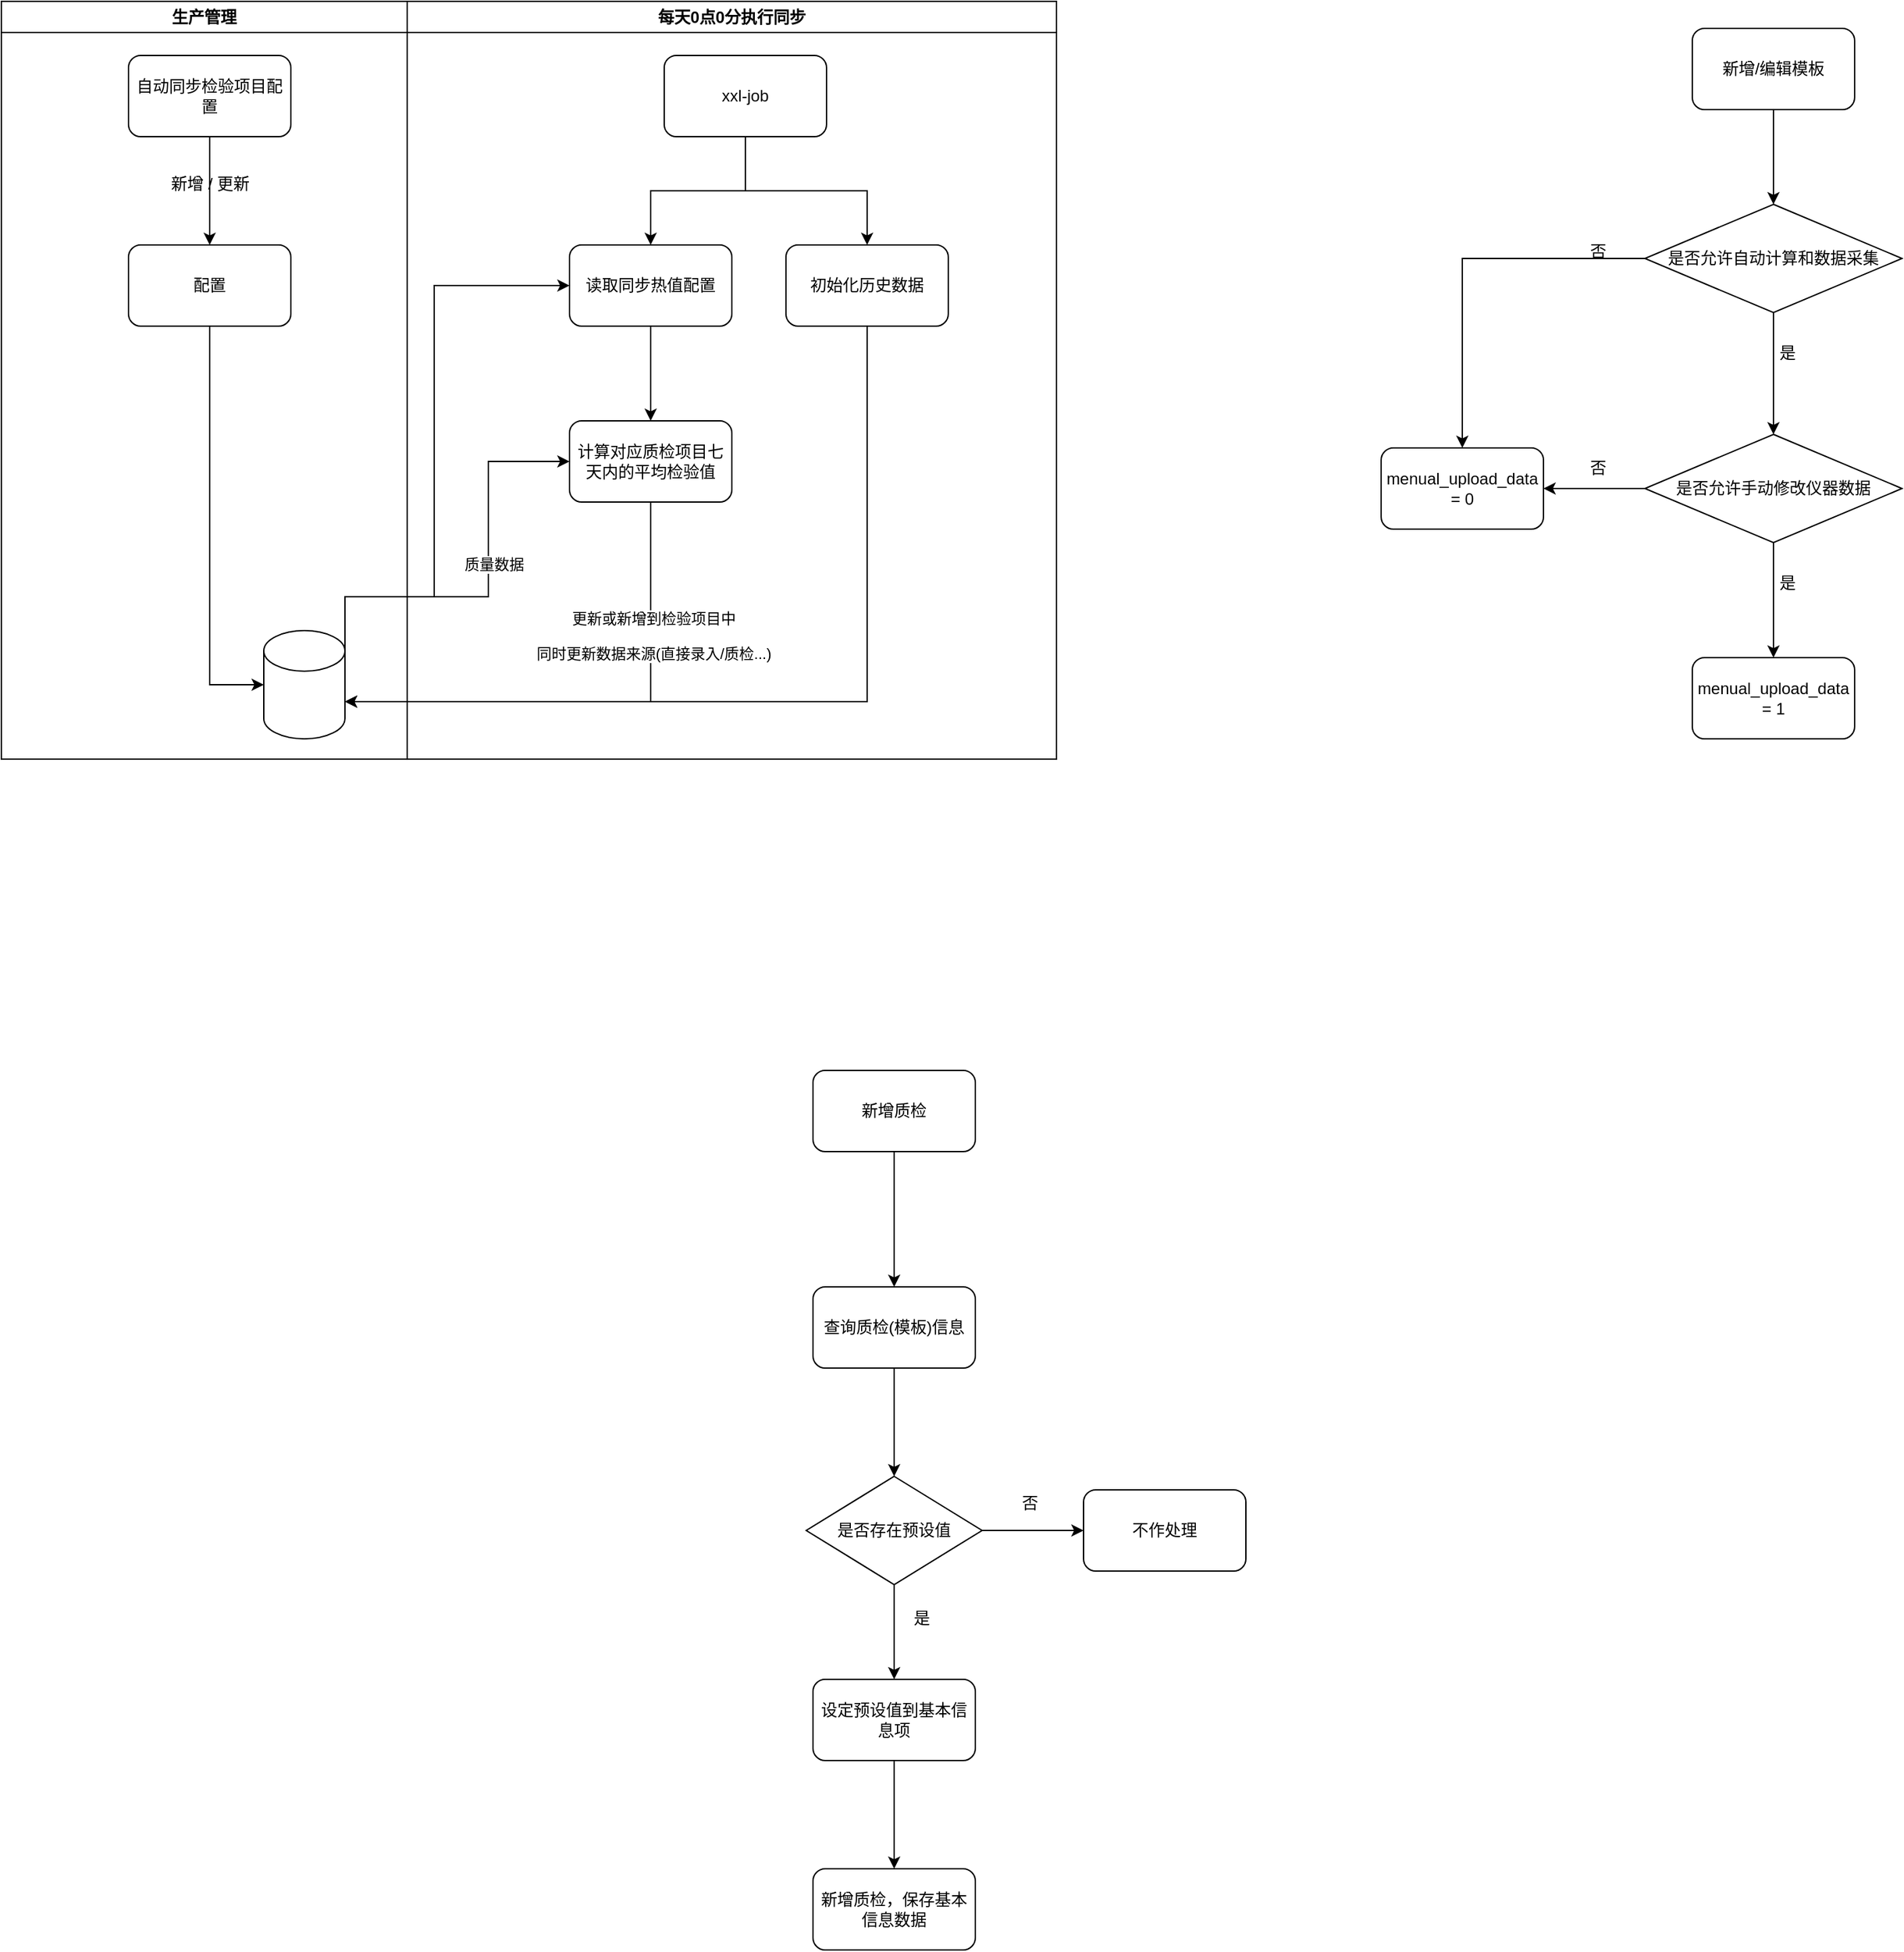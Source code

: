<mxfile version="20.8.1" type="github">
  <diagram id="Lrq_B5cbt0-HYkro8u6f" name="第 1 页">
    <mxGraphModel dx="1434" dy="788" grid="1" gridSize="10" guides="1" tooltips="1" connect="1" arrows="1" fold="1" page="1" pageScale="1" pageWidth="827" pageHeight="1169" math="0" shadow="0">
      <root>
        <mxCell id="0" />
        <mxCell id="1" parent="0" />
        <mxCell id="pyB7yYGDKb-wKmbRGgdC-3" style="edgeStyle=orthogonalEdgeStyle;rounded=0;orthogonalLoop=1;jettySize=auto;html=1;exitX=0.5;exitY=1;exitDx=0;exitDy=0;" parent="1" source="pyB7yYGDKb-wKmbRGgdC-1" target="pyB7yYGDKb-wKmbRGgdC-2" edge="1">
          <mxGeometry relative="1" as="geometry" />
        </mxCell>
        <mxCell id="pyB7yYGDKb-wKmbRGgdC-1" value="自动同步检验项目配置" style="rounded=1;whiteSpace=wrap;html=1;" parent="1" vertex="1">
          <mxGeometry x="214" y="80" width="120" height="60" as="geometry" />
        </mxCell>
        <mxCell id="pyB7yYGDKb-wKmbRGgdC-23" style="edgeStyle=orthogonalEdgeStyle;rounded=0;orthogonalLoop=1;jettySize=auto;html=1;exitX=0.5;exitY=1;exitDx=0;exitDy=0;entryX=0;entryY=0.5;entryDx=0;entryDy=0;entryPerimeter=0;" parent="1" source="pyB7yYGDKb-wKmbRGgdC-2" target="pyB7yYGDKb-wKmbRGgdC-19" edge="1">
          <mxGeometry relative="1" as="geometry">
            <mxPoint x="274" y="400" as="targetPoint" />
          </mxGeometry>
        </mxCell>
        <mxCell id="pyB7yYGDKb-wKmbRGgdC-2" value="配置" style="rounded=1;whiteSpace=wrap;html=1;" parent="1" vertex="1">
          <mxGeometry x="214" y="220" width="120" height="60" as="geometry" />
        </mxCell>
        <mxCell id="pyB7yYGDKb-wKmbRGgdC-5" value="生产管理" style="swimlane;whiteSpace=wrap;html=1;" parent="1" vertex="1">
          <mxGeometry x="120" y="40" width="300" height="560" as="geometry" />
        </mxCell>
        <mxCell id="pyB7yYGDKb-wKmbRGgdC-4" value="新增 / 更新" style="text;html=1;align=center;verticalAlign=middle;resizable=0;points=[];autosize=1;strokeColor=none;fillColor=none;" parent="pyB7yYGDKb-wKmbRGgdC-5" vertex="1">
          <mxGeometry x="114" y="120" width="80" height="30" as="geometry" />
        </mxCell>
        <mxCell id="pyB7yYGDKb-wKmbRGgdC-19" value="" style="shape=cylinder3;whiteSpace=wrap;html=1;boundedLbl=1;backgroundOutline=1;size=15;" parent="pyB7yYGDKb-wKmbRGgdC-5" vertex="1">
          <mxGeometry x="194" y="465" width="60" height="80" as="geometry" />
        </mxCell>
        <mxCell id="pyB7yYGDKb-wKmbRGgdC-7" value="每天0点0分执行同步" style="swimlane;whiteSpace=wrap;html=1;" parent="1" vertex="1">
          <mxGeometry x="420" y="40" width="480" height="560" as="geometry" />
        </mxCell>
        <mxCell id="pyB7yYGDKb-wKmbRGgdC-10" style="edgeStyle=orthogonalEdgeStyle;rounded=0;orthogonalLoop=1;jettySize=auto;html=1;exitX=0.5;exitY=1;exitDx=0;exitDy=0;" parent="pyB7yYGDKb-wKmbRGgdC-7" source="pyB7yYGDKb-wKmbRGgdC-8" target="pyB7yYGDKb-wKmbRGgdC-9" edge="1">
          <mxGeometry relative="1" as="geometry" />
        </mxCell>
        <mxCell id="tEg51klJAjaPQR_yCbt4-2" style="edgeStyle=orthogonalEdgeStyle;rounded=0;orthogonalLoop=1;jettySize=auto;html=1;exitX=0.5;exitY=1;exitDx=0;exitDy=0;" parent="pyB7yYGDKb-wKmbRGgdC-7" source="pyB7yYGDKb-wKmbRGgdC-8" target="tEg51klJAjaPQR_yCbt4-1" edge="1">
          <mxGeometry relative="1" as="geometry" />
        </mxCell>
        <mxCell id="pyB7yYGDKb-wKmbRGgdC-8" value="xxl-job" style="rounded=1;whiteSpace=wrap;html=1;" parent="pyB7yYGDKb-wKmbRGgdC-7" vertex="1">
          <mxGeometry x="190" y="40" width="120" height="60" as="geometry" />
        </mxCell>
        <mxCell id="pyB7yYGDKb-wKmbRGgdC-27" style="edgeStyle=orthogonalEdgeStyle;rounded=0;orthogonalLoop=1;jettySize=auto;html=1;exitX=0.5;exitY=1;exitDx=0;exitDy=0;" parent="pyB7yYGDKb-wKmbRGgdC-7" source="pyB7yYGDKb-wKmbRGgdC-9" target="pyB7yYGDKb-wKmbRGgdC-26" edge="1">
          <mxGeometry relative="1" as="geometry" />
        </mxCell>
        <mxCell id="pyB7yYGDKb-wKmbRGgdC-9" value="读取同步热值配置" style="rounded=1;whiteSpace=wrap;html=1;" parent="pyB7yYGDKb-wKmbRGgdC-7" vertex="1">
          <mxGeometry x="120" y="180" width="120" height="60" as="geometry" />
        </mxCell>
        <mxCell id="pyB7yYGDKb-wKmbRGgdC-26" value="计算对应质检项目七天内的平均检验值" style="rounded=1;whiteSpace=wrap;html=1;" parent="pyB7yYGDKb-wKmbRGgdC-7" vertex="1">
          <mxGeometry x="120" y="310" width="120" height="60" as="geometry" />
        </mxCell>
        <mxCell id="tEg51klJAjaPQR_yCbt4-1" value="初始化历史数据" style="rounded=1;whiteSpace=wrap;html=1;" parent="pyB7yYGDKb-wKmbRGgdC-7" vertex="1">
          <mxGeometry x="280" y="180" width="120" height="60" as="geometry" />
        </mxCell>
        <mxCell id="pyB7yYGDKb-wKmbRGgdC-25" style="edgeStyle=orthogonalEdgeStyle;rounded=0;orthogonalLoop=1;jettySize=auto;html=1;exitX=1;exitY=0.5;exitDx=0;exitDy=0;exitPerimeter=0;entryX=0;entryY=0.5;entryDx=0;entryDy=0;" parent="1" source="pyB7yYGDKb-wKmbRGgdC-19" target="pyB7yYGDKb-wKmbRGgdC-9" edge="1">
          <mxGeometry relative="1" as="geometry">
            <Array as="points">
              <mxPoint x="440" y="480" />
              <mxPoint x="440" y="250" />
            </Array>
          </mxGeometry>
        </mxCell>
        <mxCell id="pyB7yYGDKb-wKmbRGgdC-29" style="edgeStyle=orthogonalEdgeStyle;rounded=0;orthogonalLoop=1;jettySize=auto;html=1;exitX=1;exitY=0.5;exitDx=0;exitDy=0;exitPerimeter=0;entryX=0;entryY=0.5;entryDx=0;entryDy=0;" parent="1" source="pyB7yYGDKb-wKmbRGgdC-19" target="pyB7yYGDKb-wKmbRGgdC-26" edge="1">
          <mxGeometry relative="1" as="geometry">
            <Array as="points">
              <mxPoint x="480" y="480" />
              <mxPoint x="480" y="380" />
            </Array>
          </mxGeometry>
        </mxCell>
        <mxCell id="pyB7yYGDKb-wKmbRGgdC-30" value="质量数据" style="edgeLabel;html=1;align=center;verticalAlign=middle;resizable=0;points=[];" parent="pyB7yYGDKb-wKmbRGgdC-29" vertex="1" connectable="0">
          <mxGeometry x="0.177" y="-4" relative="1" as="geometry">
            <mxPoint as="offset" />
          </mxGeometry>
        </mxCell>
        <mxCell id="pyB7yYGDKb-wKmbRGgdC-31" style="edgeStyle=orthogonalEdgeStyle;rounded=0;orthogonalLoop=1;jettySize=auto;html=1;exitX=0.5;exitY=1;exitDx=0;exitDy=0;entryX=1;entryY=0;entryDx=0;entryDy=52.5;entryPerimeter=0;" parent="1" source="pyB7yYGDKb-wKmbRGgdC-26" target="pyB7yYGDKb-wKmbRGgdC-19" edge="1">
          <mxGeometry relative="1" as="geometry" />
        </mxCell>
        <mxCell id="pyB7yYGDKb-wKmbRGgdC-32" value="更新或新增到检验项目中&lt;br&gt;&lt;br&gt;同时更新数据来源(直接录入/质检...)" style="edgeLabel;html=1;align=center;verticalAlign=middle;resizable=0;points=[];" parent="pyB7yYGDKb-wKmbRGgdC-31" vertex="1" connectable="0">
          <mxGeometry x="-0.47" y="2" relative="1" as="geometry">
            <mxPoint as="offset" />
          </mxGeometry>
        </mxCell>
        <mxCell id="tEg51klJAjaPQR_yCbt4-3" style="edgeStyle=orthogonalEdgeStyle;rounded=0;orthogonalLoop=1;jettySize=auto;html=1;exitX=0.5;exitY=1;exitDx=0;exitDy=0;entryX=1;entryY=0;entryDx=0;entryDy=52.5;entryPerimeter=0;" parent="1" source="tEg51klJAjaPQR_yCbt4-1" target="pyB7yYGDKb-wKmbRGgdC-19" edge="1">
          <mxGeometry relative="1" as="geometry" />
        </mxCell>
        <mxCell id="qSDv0EfFN12tLr0Cmj8l-4" style="edgeStyle=orthogonalEdgeStyle;rounded=0;orthogonalLoop=1;jettySize=auto;html=1;exitX=0.5;exitY=1;exitDx=0;exitDy=0;entryX=0.5;entryY=0;entryDx=0;entryDy=0;" parent="1" source="qSDv0EfFN12tLr0Cmj8l-1" target="qSDv0EfFN12tLr0Cmj8l-3" edge="1">
          <mxGeometry relative="1" as="geometry" />
        </mxCell>
        <mxCell id="qSDv0EfFN12tLr0Cmj8l-1" value="新增质检" style="rounded=1;whiteSpace=wrap;html=1;" parent="1" vertex="1">
          <mxGeometry x="720" y="830" width="120" height="60" as="geometry" />
        </mxCell>
        <mxCell id="qSDv0EfFN12tLr0Cmj8l-6" style="edgeStyle=orthogonalEdgeStyle;rounded=0;orthogonalLoop=1;jettySize=auto;html=1;exitX=0.5;exitY=1;exitDx=0;exitDy=0;entryX=0.5;entryY=0;entryDx=0;entryDy=0;" parent="1" source="qSDv0EfFN12tLr0Cmj8l-3" target="qSDv0EfFN12tLr0Cmj8l-5" edge="1">
          <mxGeometry relative="1" as="geometry" />
        </mxCell>
        <mxCell id="qSDv0EfFN12tLr0Cmj8l-3" value="查询质检(模板)信息" style="rounded=1;whiteSpace=wrap;html=1;" parent="1" vertex="1">
          <mxGeometry x="720" y="990" width="120" height="60" as="geometry" />
        </mxCell>
        <mxCell id="qSDv0EfFN12tLr0Cmj8l-10" style="edgeStyle=orthogonalEdgeStyle;rounded=0;orthogonalLoop=1;jettySize=auto;html=1;exitX=0.5;exitY=1;exitDx=0;exitDy=0;entryX=0.5;entryY=0;entryDx=0;entryDy=0;" parent="1" source="qSDv0EfFN12tLr0Cmj8l-5" target="qSDv0EfFN12tLr0Cmj8l-9" edge="1">
          <mxGeometry relative="1" as="geometry" />
        </mxCell>
        <mxCell id="qSDv0EfFN12tLr0Cmj8l-12" style="edgeStyle=orthogonalEdgeStyle;rounded=0;orthogonalLoop=1;jettySize=auto;html=1;exitX=1;exitY=0.5;exitDx=0;exitDy=0;entryX=0;entryY=0.5;entryDx=0;entryDy=0;" parent="1" source="qSDv0EfFN12tLr0Cmj8l-5" target="qSDv0EfFN12tLr0Cmj8l-11" edge="1">
          <mxGeometry relative="1" as="geometry" />
        </mxCell>
        <mxCell id="qSDv0EfFN12tLr0Cmj8l-5" value="是否存在预设值" style="rhombus;whiteSpace=wrap;html=1;" parent="1" vertex="1">
          <mxGeometry x="715" y="1130" width="130" height="80" as="geometry" />
        </mxCell>
        <mxCell id="qSDv0EfFN12tLr0Cmj8l-16" style="edgeStyle=orthogonalEdgeStyle;rounded=0;orthogonalLoop=1;jettySize=auto;html=1;exitX=0.5;exitY=1;exitDx=0;exitDy=0;entryX=0.5;entryY=0;entryDx=0;entryDy=0;" parent="1" source="qSDv0EfFN12tLr0Cmj8l-9" target="qSDv0EfFN12tLr0Cmj8l-15" edge="1">
          <mxGeometry relative="1" as="geometry" />
        </mxCell>
        <mxCell id="qSDv0EfFN12tLr0Cmj8l-9" value="设定预设值到基本信息项" style="rounded=1;whiteSpace=wrap;html=1;" parent="1" vertex="1">
          <mxGeometry x="720" y="1280" width="120" height="60" as="geometry" />
        </mxCell>
        <mxCell id="qSDv0EfFN12tLr0Cmj8l-11" value="不作处理" style="rounded=1;whiteSpace=wrap;html=1;" parent="1" vertex="1">
          <mxGeometry x="920" y="1140" width="120" height="60" as="geometry" />
        </mxCell>
        <mxCell id="qSDv0EfFN12tLr0Cmj8l-13" value="否" style="text;html=1;align=center;verticalAlign=middle;resizable=0;points=[];autosize=1;strokeColor=none;fillColor=none;" parent="1" vertex="1">
          <mxGeometry x="860" y="1135" width="40" height="30" as="geometry" />
        </mxCell>
        <mxCell id="qSDv0EfFN12tLr0Cmj8l-14" value="是" style="text;html=1;align=center;verticalAlign=middle;resizable=0;points=[];autosize=1;strokeColor=none;fillColor=none;" parent="1" vertex="1">
          <mxGeometry x="780" y="1220" width="40" height="30" as="geometry" />
        </mxCell>
        <mxCell id="qSDv0EfFN12tLr0Cmj8l-15" value="新增质检，保存基本信息数据" style="rounded=1;whiteSpace=wrap;html=1;" parent="1" vertex="1">
          <mxGeometry x="720" y="1420" width="120" height="60" as="geometry" />
        </mxCell>
        <mxCell id="fFeaAg16XdDuVZfSWl0x-3" style="edgeStyle=orthogonalEdgeStyle;rounded=0;orthogonalLoop=1;jettySize=auto;html=1;exitX=0.5;exitY=1;exitDx=0;exitDy=0;" edge="1" parent="1" source="fFeaAg16XdDuVZfSWl0x-1" target="fFeaAg16XdDuVZfSWl0x-2">
          <mxGeometry relative="1" as="geometry" />
        </mxCell>
        <mxCell id="fFeaAg16XdDuVZfSWl0x-1" value="新增/编辑模板" style="rounded=1;whiteSpace=wrap;html=1;" vertex="1" parent="1">
          <mxGeometry x="1370" y="60" width="120" height="60" as="geometry" />
        </mxCell>
        <mxCell id="fFeaAg16XdDuVZfSWl0x-6" style="edgeStyle=orthogonalEdgeStyle;rounded=0;orthogonalLoop=1;jettySize=auto;html=1;exitX=0.5;exitY=1;exitDx=0;exitDy=0;" edge="1" parent="1" source="fFeaAg16XdDuVZfSWl0x-2" target="fFeaAg16XdDuVZfSWl0x-5">
          <mxGeometry relative="1" as="geometry" />
        </mxCell>
        <mxCell id="fFeaAg16XdDuVZfSWl0x-8" style="edgeStyle=orthogonalEdgeStyle;rounded=0;orthogonalLoop=1;jettySize=auto;html=1;exitX=0;exitY=0.5;exitDx=0;exitDy=0;entryX=0.5;entryY=0;entryDx=0;entryDy=0;" edge="1" parent="1" source="fFeaAg16XdDuVZfSWl0x-2" target="fFeaAg16XdDuVZfSWl0x-4">
          <mxGeometry relative="1" as="geometry" />
        </mxCell>
        <mxCell id="fFeaAg16XdDuVZfSWl0x-2" value="是否允许自动计算和数据采集" style="rhombus;whiteSpace=wrap;html=1;" vertex="1" parent="1">
          <mxGeometry x="1335" y="190" width="190" height="80" as="geometry" />
        </mxCell>
        <mxCell id="fFeaAg16XdDuVZfSWl0x-4" value="&lt;div class=&quot;lake-content&quot;&gt;&lt;p style=&quot;margin: 0; padding: 0; min-height: 24px&quot; class=&quot;ne-p&quot; id=&quot;uf80ff8f8&quot;&gt;&lt;span class=&quot;ne-text&quot;&gt;menual_upload_data = 0&lt;/span&gt;&lt;/p&gt;&lt;/div&gt;" style="rounded=1;whiteSpace=wrap;html=1;" vertex="1" parent="1">
          <mxGeometry x="1140" y="370" width="120" height="60" as="geometry" />
        </mxCell>
        <mxCell id="fFeaAg16XdDuVZfSWl0x-10" style="edgeStyle=orthogonalEdgeStyle;rounded=0;orthogonalLoop=1;jettySize=auto;html=1;exitX=0;exitY=0.5;exitDx=0;exitDy=0;entryX=1;entryY=0.5;entryDx=0;entryDy=0;" edge="1" parent="1" source="fFeaAg16XdDuVZfSWl0x-5" target="fFeaAg16XdDuVZfSWl0x-4">
          <mxGeometry relative="1" as="geometry" />
        </mxCell>
        <mxCell id="fFeaAg16XdDuVZfSWl0x-12" style="edgeStyle=orthogonalEdgeStyle;rounded=0;orthogonalLoop=1;jettySize=auto;html=1;exitX=0.5;exitY=1;exitDx=0;exitDy=0;entryX=0.5;entryY=0;entryDx=0;entryDy=0;" edge="1" parent="1" source="fFeaAg16XdDuVZfSWl0x-5" target="fFeaAg16XdDuVZfSWl0x-11">
          <mxGeometry relative="1" as="geometry" />
        </mxCell>
        <mxCell id="fFeaAg16XdDuVZfSWl0x-5" value="是否允许手动修改仪器数据" style="rhombus;whiteSpace=wrap;html=1;" vertex="1" parent="1">
          <mxGeometry x="1335" y="360" width="190" height="80" as="geometry" />
        </mxCell>
        <mxCell id="fFeaAg16XdDuVZfSWl0x-7" value="是" style="text;html=1;align=center;verticalAlign=middle;resizable=0;points=[];autosize=1;strokeColor=none;fillColor=none;" vertex="1" parent="1">
          <mxGeometry x="1420" y="285" width="40" height="30" as="geometry" />
        </mxCell>
        <mxCell id="fFeaAg16XdDuVZfSWl0x-9" value="否" style="text;html=1;align=center;verticalAlign=middle;resizable=0;points=[];autosize=1;strokeColor=none;fillColor=none;" vertex="1" parent="1">
          <mxGeometry x="1280" y="210" width="40" height="30" as="geometry" />
        </mxCell>
        <mxCell id="fFeaAg16XdDuVZfSWl0x-11" value="&lt;div class=&quot;lake-content&quot;&gt;&lt;p style=&quot;margin: 0; padding: 0; min-height: 24px&quot; class=&quot;ne-p&quot; id=&quot;uf80ff8f8&quot;&gt;&lt;span class=&quot;ne-text&quot;&gt;menual_upload_data = 1&lt;/span&gt;&lt;/p&gt;&lt;/div&gt;" style="rounded=1;whiteSpace=wrap;html=1;" vertex="1" parent="1">
          <mxGeometry x="1370" y="525" width="120" height="60" as="geometry" />
        </mxCell>
        <mxCell id="fFeaAg16XdDuVZfSWl0x-13" value="否" style="text;html=1;align=center;verticalAlign=middle;resizable=0;points=[];autosize=1;strokeColor=none;fillColor=none;" vertex="1" parent="1">
          <mxGeometry x="1280" y="370" width="40" height="30" as="geometry" />
        </mxCell>
        <mxCell id="fFeaAg16XdDuVZfSWl0x-15" value="是" style="text;html=1;align=center;verticalAlign=middle;resizable=0;points=[];autosize=1;strokeColor=none;fillColor=none;" vertex="1" parent="1">
          <mxGeometry x="1420" y="455" width="40" height="30" as="geometry" />
        </mxCell>
      </root>
    </mxGraphModel>
  </diagram>
</mxfile>
